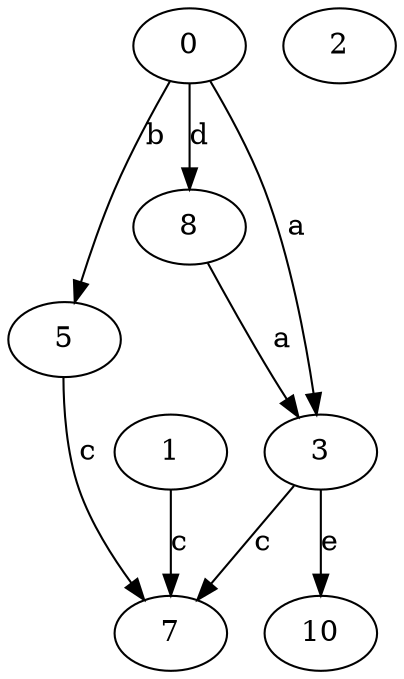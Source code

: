 strict digraph  {
1;
0;
2;
3;
5;
7;
8;
10;
1 -> 7  [label=c];
0 -> 3  [label=a];
0 -> 5  [label=b];
0 -> 8  [label=d];
3 -> 7  [label=c];
3 -> 10  [label=e];
5 -> 7  [label=c];
8 -> 3  [label=a];
}

